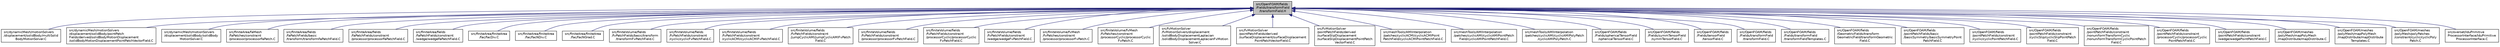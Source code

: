 digraph "src/OpenFOAM/fields/Fields/transformField/transformField.H"
{
  bgcolor="transparent";
  edge [fontname="Helvetica",fontsize="10",labelfontname="Helvetica",labelfontsize="10"];
  node [fontname="Helvetica",fontsize="10",shape=record];
  Node1 [label="src/OpenFOAM/fields\l/Fields/transformField\l/transformField.H",height=0.2,width=0.4,color="black", fillcolor="grey75", style="filled" fontcolor="black"];
  Node1 -> Node2 [dir="back",color="midnightblue",fontsize="10",style="solid",fontname="Helvetica"];
  Node2 [label="src/dynamicMesh/motionSolvers\l/displacement/solidBody/multiSolid\lBodyMotionSolver.C",height=0.2,width=0.4,color="black",URL="$multiSolidBodyMotionSolver_8C.html"];
  Node1 -> Node3 [dir="back",color="midnightblue",fontsize="10",style="solid",fontname="Helvetica"];
  Node3 [label="src/dynamicMesh/motionSolvers\l/displacement/solidBody/pointPatch\lFields/derived/solidBodyMotionDisplacement\l/solidBodyMotionDisplacementPointPatchVectorField.C",height=0.2,width=0.4,color="black",URL="$solidBodyMotionDisplacementPointPatchVectorField_8C.html"];
  Node1 -> Node4 [dir="back",color="midnightblue",fontsize="10",style="solid",fontname="Helvetica"];
  Node4 [label="src/dynamicMesh/motionSolvers\l/displacement/solidBody/solidBody\lMotionSolver.C",height=0.2,width=0.4,color="black",URL="$solidBodyMotionSolver_8C.html"];
  Node1 -> Node5 [dir="back",color="midnightblue",fontsize="10",style="solid",fontname="Helvetica"];
  Node5 [label="src/finiteArea/faMesh\l/faPatches/constraint\l/processor/processorFaPatch.C",height=0.2,width=0.4,color="black",URL="$processorFaPatch_8C.html"];
  Node1 -> Node6 [dir="back",color="midnightblue",fontsize="10",style="solid",fontname="Helvetica"];
  Node6 [label="src/finiteArea/fields\l/faPatchFields/basic\l/transform/transformFaPatchField.C",height=0.2,width=0.4,color="black",URL="$transformFaPatchField_8C.html"];
  Node1 -> Node7 [dir="back",color="midnightblue",fontsize="10",style="solid",fontname="Helvetica"];
  Node7 [label="src/finiteArea/fields\l/faPatchFields/constraint\l/processor/processorFaPatchField.C",height=0.2,width=0.4,color="black",URL="$processorFaPatchField_8C.html"];
  Node1 -> Node8 [dir="back",color="midnightblue",fontsize="10",style="solid",fontname="Helvetica"];
  Node8 [label="src/finiteArea/fields\l/faPatchFields/constraint\l/wedge/wedgeFaPatchField.C",height=0.2,width=0.4,color="black",URL="$wedgeFaPatchField_8C.html"];
  Node1 -> Node9 [dir="back",color="midnightblue",fontsize="10",style="solid",fontname="Helvetica"];
  Node9 [label="src/finiteArea/finiteArea\l/fac/facDiv.C",height=0.2,width=0.4,color="black",URL="$facDiv_8C.html"];
  Node1 -> Node10 [dir="back",color="midnightblue",fontsize="10",style="solid",fontname="Helvetica"];
  Node10 [label="src/finiteArea/finiteArea\l/fac/facNDiv.C",height=0.2,width=0.4,color="black",URL="$facNDiv_8C.html"];
  Node1 -> Node11 [dir="back",color="midnightblue",fontsize="10",style="solid",fontname="Helvetica"];
  Node11 [label="src/finiteArea/finiteArea\l/fac/facNGrad.C",height=0.2,width=0.4,color="black",URL="$facNGrad_8C.html"];
  Node1 -> Node12 [dir="back",color="midnightblue",fontsize="10",style="solid",fontname="Helvetica"];
  Node12 [label="src/finiteVolume/fields\l/fvPatchFields/basic/transform\l/transformFvPatchField.C",height=0.2,width=0.4,color="black",URL="$transformFvPatchField_8C.html"];
  Node1 -> Node13 [dir="back",color="midnightblue",fontsize="10",style="solid",fontname="Helvetica"];
  Node13 [label="src/finiteVolume/fields\l/fvPatchFields/constraint\l/cyclic/cyclicFvPatchField.C",height=0.2,width=0.4,color="black",URL="$cyclicFvPatchField_8C.html"];
  Node1 -> Node14 [dir="back",color="midnightblue",fontsize="10",style="solid",fontname="Helvetica"];
  Node14 [label="src/finiteVolume/fields\l/fvPatchFields/constraint\l/cyclicACMI/cyclicACMIFvPatchField.C",height=0.2,width=0.4,color="black",URL="$cyclicACMIFvPatchField_8C.html"];
  Node1 -> Node15 [dir="back",color="midnightblue",fontsize="10",style="solid",fontname="Helvetica"];
  Node15 [label="src/finiteVolume/fields\l/fvPatchFields/constraint\l/jumpCyclicAMI/jumpCyclicAMIFvPatch\lField.C",height=0.2,width=0.4,color="black",URL="$jumpCyclicAMIFvPatchField_8C.html"];
  Node1 -> Node16 [dir="back",color="midnightblue",fontsize="10",style="solid",fontname="Helvetica"];
  Node16 [label="src/finiteVolume/fields\l/fvPatchFields/constraint\l/processor/processorFvPatchField.C",height=0.2,width=0.4,color="black",URL="$processorFvPatchField_8C.html"];
  Node1 -> Node17 [dir="back",color="midnightblue",fontsize="10",style="solid",fontname="Helvetica"];
  Node17 [label="src/finiteVolume/fields\l/fvPatchFields/constraint\l/processorCyclic/processorCyclic\lFvPatchField.C",height=0.2,width=0.4,color="black",URL="$processorCyclicFvPatchField_8C.html"];
  Node1 -> Node18 [dir="back",color="midnightblue",fontsize="10",style="solid",fontname="Helvetica"];
  Node18 [label="src/finiteVolume/fields\l/fvPatchFields/constraint\l/wedge/wedgeFvPatchField.C",height=0.2,width=0.4,color="black",URL="$wedgeFvPatchField_8C.html"];
  Node1 -> Node19 [dir="back",color="midnightblue",fontsize="10",style="solid",fontname="Helvetica"];
  Node19 [label="src/finiteVolume/fvMesh\l/fvPatches/constraint\l/processor/processorFvPatch.C",height=0.2,width=0.4,color="black",URL="$processorFvPatch_8C.html"];
  Node1 -> Node20 [dir="back",color="midnightblue",fontsize="10",style="solid",fontname="Helvetica"];
  Node20 [label="src/finiteVolume/fvMesh\l/fvPatches/constraint\l/processorCyclic/processorCyclic\lFvPatch.C",height=0.2,width=0.4,color="black",URL="$processorCyclicFvPatch_8C.html"];
  Node1 -> Node21 [dir="back",color="midnightblue",fontsize="10",style="solid",fontname="Helvetica"];
  Node21 [label="src/fvMotionSolver\l/fvMotionSolvers/displacement\l/solidBodyDisplacementLaplacian\l/solidBodyDisplacementLaplacianFvMotion\lSolver.C",height=0.2,width=0.4,color="black",URL="$solidBodyDisplacementLaplacianFvMotionSolver_8C.html"];
  Node1 -> Node22 [dir="back",color="midnightblue",fontsize="10",style="solid",fontname="Helvetica"];
  Node22 [label="src/fvMotionSolver\l/pointPatchFields/derived\l/surfaceDisplacement/surfaceDisplacement\lPointPatchVectorField.C",height=0.2,width=0.4,color="black",URL="$surfaceDisplacementPointPatchVectorField_8C.html"];
  Node1 -> Node23 [dir="back",color="midnightblue",fontsize="10",style="solid",fontname="Helvetica"];
  Node23 [label="src/fvMotionSolver\l/pointPatchFields/derived\l/surfaceSlipDisplacement\l/surfaceSlipDisplacementPointPatch\lVectorField.C",height=0.2,width=0.4,color="black",URL="$surfaceSlipDisplacementPointPatchVectorField_8C.html"];
  Node1 -> Node24 [dir="back",color="midnightblue",fontsize="10",style="solid",fontname="Helvetica"];
  Node24 [label="src/meshTools/AMIInterpolation\l/patches/cyclicACMI/cyclicACMIPoint\lPatchField/cyclicACMIPointPatchField.C",height=0.2,width=0.4,color="black",URL="$cyclicACMIPointPatchField_8C.html"];
  Node1 -> Node25 [dir="back",color="midnightblue",fontsize="10",style="solid",fontname="Helvetica"];
  Node25 [label="src/meshTools/AMIInterpolation\l/patches/cyclicAMI/cyclicAMIPointPatch\lField/cyclicAMIPointPatchField.C",height=0.2,width=0.4,color="black",URL="$cyclicAMIPointPatchField_8C.html"];
  Node1 -> Node26 [dir="back",color="midnightblue",fontsize="10",style="solid",fontname="Helvetica"];
  Node26 [label="src/meshTools/AMIInterpolation\l/patches/cyclicAMI/cyclicAMIPolyPatch\l/cyclicAMIPolyPatch.C",height=0.2,width=0.4,color="black",URL="$cyclicAMIPolyPatch_8C.html"];
  Node1 -> Node27 [dir="back",color="midnightblue",fontsize="10",style="solid",fontname="Helvetica"];
  Node27 [label="src/OpenFOAM/fields\l/Fields/sphericalTensorField\l/sphericalTensorField.C",height=0.2,width=0.4,color="black",URL="$sphericalTensorField_8C.html"];
  Node1 -> Node28 [dir="back",color="midnightblue",fontsize="10",style="solid",fontname="Helvetica"];
  Node28 [label="src/OpenFOAM/fields\l/Fields/symmTensorField\l/symmTensorField.C",height=0.2,width=0.4,color="black",URL="$symmTensorField_8C.html"];
  Node1 -> Node29 [dir="back",color="midnightblue",fontsize="10",style="solid",fontname="Helvetica"];
  Node29 [label="src/OpenFOAM/fields\l/Fields/tensorField\l/tensorField.C",height=0.2,width=0.4,color="black",URL="$tensorField_8C.html"];
  Node1 -> Node30 [dir="back",color="midnightblue",fontsize="10",style="solid",fontname="Helvetica"];
  Node30 [label="src/OpenFOAM/fields\l/Fields/transformField\l/transformField.C",height=0.2,width=0.4,color="black",URL="$transformField_8C.html"];
  Node1 -> Node31 [dir="back",color="midnightblue",fontsize="10",style="solid",fontname="Helvetica"];
  Node31 [label="src/OpenFOAM/fields\l/Fields/transformField\l/transformFieldTemplates.C",height=0.2,width=0.4,color="black",URL="$transformFieldTemplates_8C.html"];
  Node1 -> Node32 [dir="back",color="midnightblue",fontsize="10",style="solid",fontname="Helvetica"];
  Node32 [label="src/OpenFOAM/fields\l/GeometricFields/transform\lGeometricField/transformGeometric\lField.C",height=0.2,width=0.4,color="black",URL="$transformGeometricField_8C.html",tooltip="Spatial transformation functions for FieldFields. "];
  Node1 -> Node33 [dir="back",color="midnightblue",fontsize="10",style="solid",fontname="Helvetica"];
  Node33 [label="src/OpenFOAM/fields\l/pointPatchFields/basic\l/basicSymmetry/basicSymmetryPoint\lPatchField.C",height=0.2,width=0.4,color="black",URL="$basicSymmetryPointPatchField_8C.html"];
  Node1 -> Node34 [dir="back",color="midnightblue",fontsize="10",style="solid",fontname="Helvetica"];
  Node34 [label="src/OpenFOAM/fields\l/pointPatchFields/constraint\l/cyclic/cyclicPointPatchField.C",height=0.2,width=0.4,color="black",URL="$cyclicPointPatchField_8C.html"];
  Node1 -> Node35 [dir="back",color="midnightblue",fontsize="10",style="solid",fontname="Helvetica"];
  Node35 [label="src/OpenFOAM/fields\l/pointPatchFields/constraint\l/cyclicSlip/cyclicSlipPointPatch\lField.C",height=0.2,width=0.4,color="black",URL="$cyclicSlipPointPatchField_8C.html"];
  Node1 -> Node36 [dir="back",color="midnightblue",fontsize="10",style="solid",fontname="Helvetica"];
  Node36 [label="src/OpenFOAM/fields\l/pointPatchFields/constraint\l/nonuniformTransformCyclic\l/nonuniformTransformCyclicPointPatch\lField.C",height=0.2,width=0.4,color="black",URL="$nonuniformTransformCyclicPointPatchField_8C.html"];
  Node1 -> Node37 [dir="back",color="midnightblue",fontsize="10",style="solid",fontname="Helvetica"];
  Node37 [label="src/OpenFOAM/fields\l/pointPatchFields/constraint\l/processorCyclic/processorCyclic\lPointPatchField.C",height=0.2,width=0.4,color="black",URL="$processorCyclicPointPatchField_8C.html"];
  Node1 -> Node38 [dir="back",color="midnightblue",fontsize="10",style="solid",fontname="Helvetica"];
  Node38 [label="src/OpenFOAM/fields\l/pointPatchFields/constraint\l/wedge/wedgePointPatchField.C",height=0.2,width=0.4,color="black",URL="$wedgePointPatchField_8C.html"];
  Node1 -> Node39 [dir="back",color="midnightblue",fontsize="10",style="solid",fontname="Helvetica"];
  Node39 [label="src/OpenFOAM/meshes\l/polyMesh/mapPolyMesh\l/mapDistribute/mapDistribute.C",height=0.2,width=0.4,color="black",URL="$mapDistribute_8C.html"];
  Node1 -> Node40 [dir="back",color="midnightblue",fontsize="10",style="solid",fontname="Helvetica"];
  Node40 [label="src/OpenFOAM/meshes\l/polyMesh/mapPolyMesh\l/mapDistribute/mapDistribute\lTemplates.C",height=0.2,width=0.4,color="black",URL="$mapDistributeTemplates_8C.html"];
  Node1 -> Node41 [dir="back",color="midnightblue",fontsize="10",style="solid",fontname="Helvetica"];
  Node41 [label="src/OpenFOAM/meshes\l/polyMesh/polyPatches\l/constraint/cyclic/cyclicPoly\lPatch.C",height=0.2,width=0.4,color="black",URL="$cyclicPolyPatch_8C.html"];
  Node1 -> Node42 [dir="back",color="midnightblue",fontsize="10",style="solid",fontname="Helvetica"];
  Node42 [label="src/overset/lduPrimitive\lProcessorInterface/lduPrimitive\lProcessorInterface.C",height=0.2,width=0.4,color="black",URL="$lduPrimitiveProcessorInterface_8C.html"];
}
